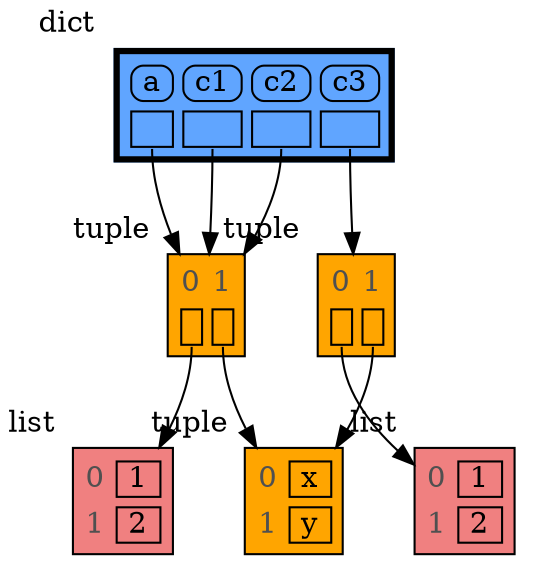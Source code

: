 digraph memory_graph {
	node [shape=plaintext]
	node132348282490432 [label=<
<TABLE BORDER="1" CELLBORDER="1" CELLSPACING="5" CELLPADDING="0" BGCOLOR="lightcoral" PORT="table">
    <TR><TD BORDER="0"><font color="#505050">0</font></TD><TD BORDER="1"> 1 </TD></TR>
    <TR><TD BORDER="0"><font color="#505050">1</font></TD><TD BORDER="1"> 2 </TD></TR>
</TABLE>
> xlabel=list]
	node132348281134080 [label=<
<TABLE BORDER="1" CELLBORDER="1" CELLSPACING="5" CELLPADDING="0" BGCOLOR="orange" PORT="table">
    <TR><TD BORDER="0"><font color="#505050">0</font></TD><TD BORDER="1"> x </TD></TR>
    <TR><TD BORDER="0"><font color="#505050">1</font></TD><TD BORDER="1"> y </TD></TR>
</TABLE>
> xlabel=tuple]
	node132348281260032 [label=<
<TABLE BORDER="1" CELLBORDER="1" CELLSPACING="5" CELLPADDING="0" BGCOLOR="orange" PORT="table">
    <TR><TD BORDER="0"><font color="#505050">0</font></TD><TD BORDER="0"><font color="#505050">1</font></TD></TR>
    <TR><TD BORDER="1" PORT="ref0"> </TD><TD BORDER="1" PORT="ref1"> </TD></TR>
</TABLE>
> xlabel=tuple]
	node132348281260032:ref0 -> node132348282490432:table [style=solid]
	node132348281260032:ref1 -> node132348281134080:table [style=solid]
	node132348281319936 [label=<
<TABLE BORDER="1" CELLBORDER="1" CELLSPACING="5" CELLPADDING="0" BGCOLOR="lightcoral" PORT="table">
    <TR><TD BORDER="0"><font color="#505050">0</font></TD><TD BORDER="1"> 1 </TD></TR>
    <TR><TD BORDER="0"><font color="#505050">1</font></TD><TD BORDER="1"> 2 </TD></TR>
</TABLE>
> xlabel=list]
	node132348276656256 [label=<
<TABLE BORDER="1" CELLBORDER="1" CELLSPACING="5" CELLPADDING="0" BGCOLOR="orange" PORT="table">
    <TR><TD BORDER="0"><font color="#505050">0</font></TD><TD BORDER="0"><font color="#505050">1</font></TD></TR>
    <TR><TD BORDER="1" PORT="ref0"> </TD><TD BORDER="1" PORT="ref1"> </TD></TR>
</TABLE>
> xlabel=tuple]
	node132348276656256:ref0 -> node132348281319936:table [style=solid]
	node132348276656256:ref1 -> node132348281134080:table [style=solid]
	node132348280784832 [label=<
<TABLE BORDER="3" CELLBORDER="1" CELLSPACING="5" CELLPADDING="0" BGCOLOR="#60a5ff" PORT="table">
    <TR><TD BORDER="1" STYLE="ROUNDED"> a </TD><TD BORDER="1" STYLE="ROUNDED"> c1 </TD><TD BORDER="1" STYLE="ROUNDED"> c2 </TD><TD BORDER="1" STYLE="ROUNDED"> c3 </TD></TR>
    <TR><TD BORDER="1" PORT="ref0"> </TD><TD BORDER="1" PORT="ref1"> </TD><TD BORDER="1" PORT="ref2"> </TD><TD BORDER="1" PORT="ref3"> </TD></TR>
</TABLE>
> xlabel=dict]
	node132348280784832:ref0 -> node132348281260032:table [style=solid]
	node132348280784832:ref1 -> node132348281260032:table [style=solid]
	node132348280784832:ref2 -> node132348281260032:table [style=solid]
	node132348280784832:ref3 -> node132348276656256:table [style=solid]
subgraph { rank=same; node132348281260032 -> node132348276656256[weight=10, style=invis]; }
subgraph { rank=same; node132348282490432 -> node132348281134080 -> node132348281319936[weight=10, style=invis]; }
}
